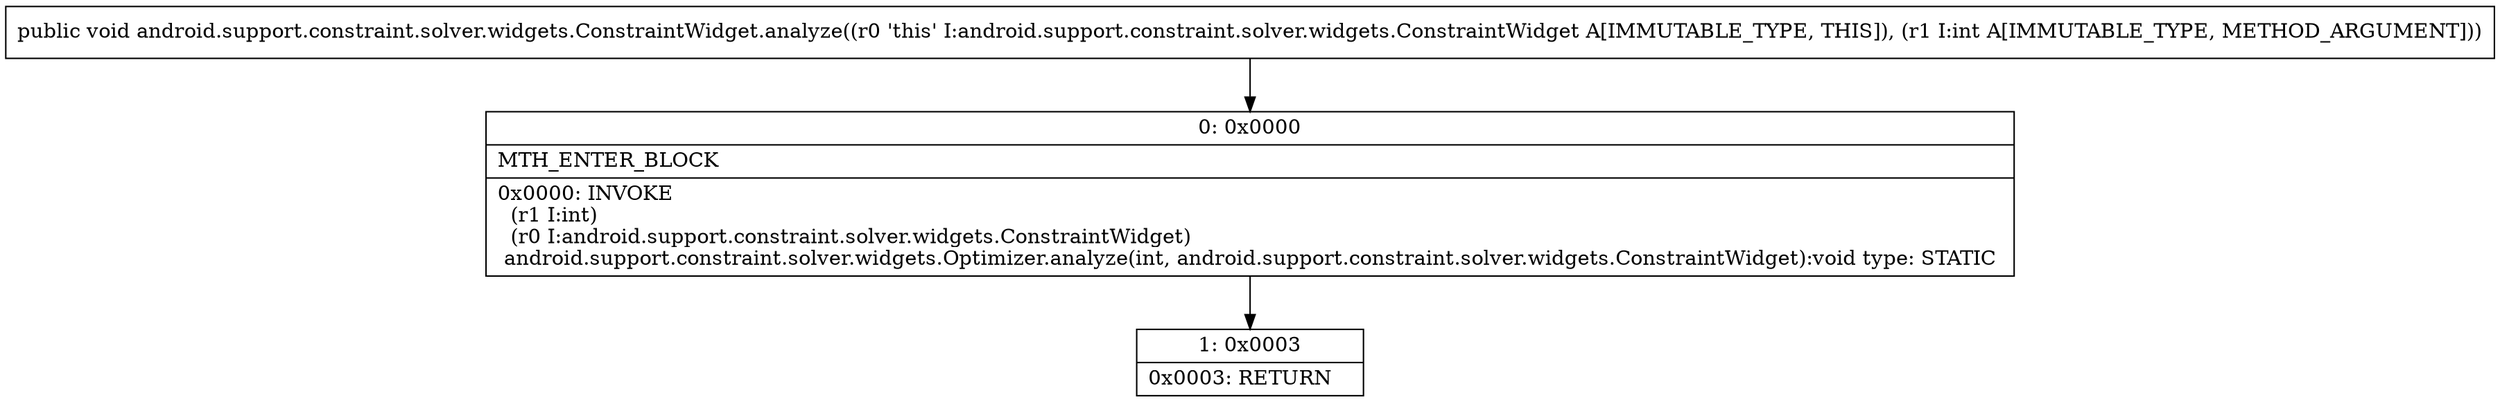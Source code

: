 digraph "CFG forandroid.support.constraint.solver.widgets.ConstraintWidget.analyze(I)V" {
Node_0 [shape=record,label="{0\:\ 0x0000|MTH_ENTER_BLOCK\l|0x0000: INVOKE  \l  (r1 I:int)\l  (r0 I:android.support.constraint.solver.widgets.ConstraintWidget)\l android.support.constraint.solver.widgets.Optimizer.analyze(int, android.support.constraint.solver.widgets.ConstraintWidget):void type: STATIC \l}"];
Node_1 [shape=record,label="{1\:\ 0x0003|0x0003: RETURN   \l}"];
MethodNode[shape=record,label="{public void android.support.constraint.solver.widgets.ConstraintWidget.analyze((r0 'this' I:android.support.constraint.solver.widgets.ConstraintWidget A[IMMUTABLE_TYPE, THIS]), (r1 I:int A[IMMUTABLE_TYPE, METHOD_ARGUMENT])) }"];
MethodNode -> Node_0;
Node_0 -> Node_1;
}

